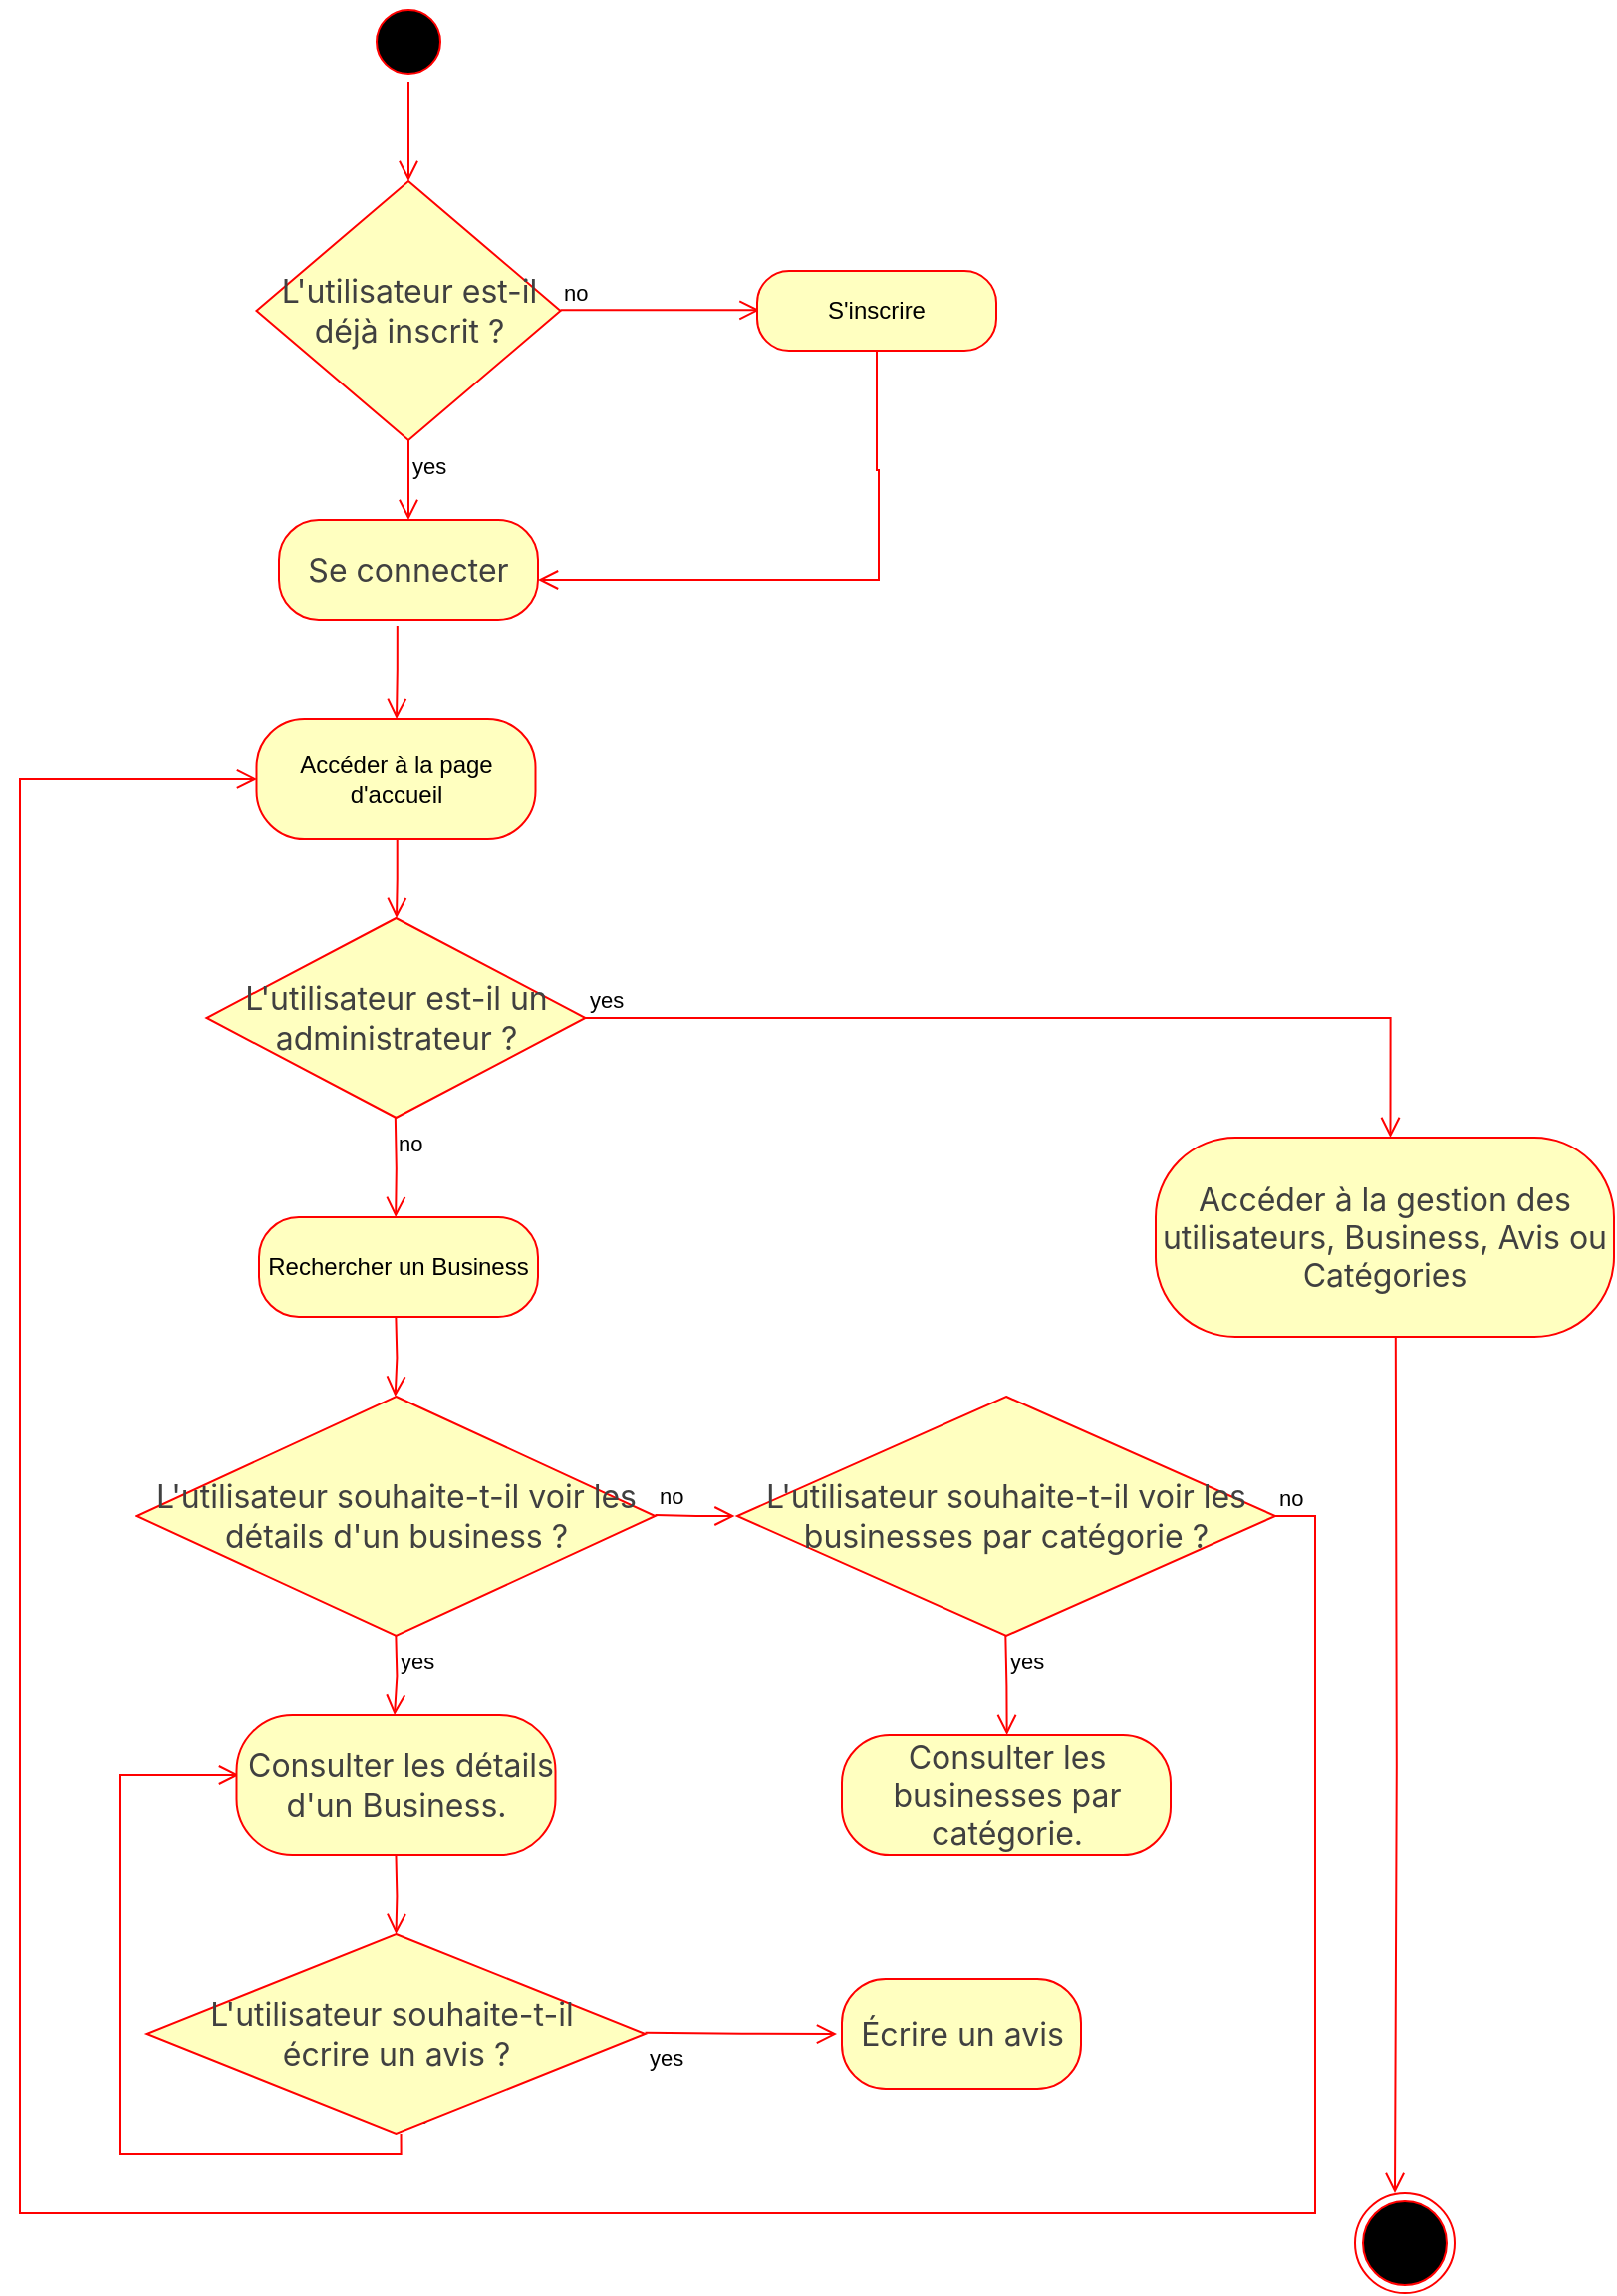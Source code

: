 <mxfile version="26.0.14">
  <diagram name="Page-1" id="eMXHJkmgkza-26GK9PLf">
    <mxGraphModel dx="3205" dy="1413" grid="1" gridSize="10" guides="1" tooltips="1" connect="1" arrows="1" fold="1" page="1" pageScale="1" pageWidth="827" pageHeight="1169" math="0" shadow="0">
      <root>
        <mxCell id="0" />
        <mxCell id="1" parent="0" />
        <mxCell id="VynpJV-AGfuolloux9Fp-5" value="" style="ellipse;html=1;shape=startState;fillColor=#000000;strokeColor=#ff0000;" vertex="1" parent="1">
          <mxGeometry x="195" width="40" height="40" as="geometry" />
        </mxCell>
        <mxCell id="VynpJV-AGfuolloux9Fp-6" value="" style="edgeStyle=orthogonalEdgeStyle;html=1;verticalAlign=bottom;endArrow=open;endSize=8;strokeColor=#ff0000;rounded=0;" edge="1" source="VynpJV-AGfuolloux9Fp-5" parent="1">
          <mxGeometry relative="1" as="geometry">
            <mxPoint x="215" y="90" as="targetPoint" />
          </mxGeometry>
        </mxCell>
        <mxCell id="VynpJV-AGfuolloux9Fp-7" value="" style="ellipse;html=1;shape=endState;fillColor=#000000;strokeColor=#ff0000;" vertex="1" parent="1">
          <mxGeometry x="690" y="1100" width="50" height="50" as="geometry" />
        </mxCell>
        <mxCell id="VynpJV-AGfuolloux9Fp-8" value="&lt;span style=&quot;color: rgb(64, 64, 64); font-family: Inter, system-ui, -apple-system, BlinkMacSystemFont, &amp;quot;Segoe UI&amp;quot;, Roboto, &amp;quot;Noto Sans&amp;quot;, Ubuntu, Cantarell, &amp;quot;Helvetica Neue&amp;quot;, Oxygen, &amp;quot;Open Sans&amp;quot;, sans-serif; font-size: 16.002px; text-align: left;&quot;&gt;Se connecter&lt;/span&gt;" style="rounded=1;whiteSpace=wrap;html=1;arcSize=40;fontColor=#000000;fillColor=#ffffc0;strokeColor=#ff0000;" vertex="1" parent="1">
          <mxGeometry x="150" y="260" width="130" height="50" as="geometry" />
        </mxCell>
        <mxCell id="VynpJV-AGfuolloux9Fp-14" value="&lt;span style=&quot;color: rgb(64, 64, 64); font-family: Inter, system-ui, -apple-system, BlinkMacSystemFont, &amp;quot;Segoe UI&amp;quot;, Roboto, &amp;quot;Noto Sans&amp;quot;, Ubuntu, Cantarell, &amp;quot;Helvetica Neue&amp;quot;, Oxygen, &amp;quot;Open Sans&amp;quot;, sans-serif; font-size: 16.002px; text-align: left;&quot;&gt;L&#39;utilisateur est-il déjà inscrit ?&lt;/span&gt;" style="rhombus;whiteSpace=wrap;html=1;fontColor=#000000;fillColor=#ffffc0;strokeColor=#ff0000;" vertex="1" parent="1">
          <mxGeometry x="138.75" y="90" width="152.5" height="130" as="geometry" />
        </mxCell>
        <mxCell id="VynpJV-AGfuolloux9Fp-15" value="no" style="edgeStyle=orthogonalEdgeStyle;html=1;align=left;verticalAlign=bottom;endArrow=open;endSize=8;strokeColor=#ff0000;rounded=0;" edge="1" parent="1">
          <mxGeometry x="-1" relative="1" as="geometry">
            <mxPoint x="391.25" y="154.68" as="targetPoint" />
            <mxPoint x="291.25" y="154.68" as="sourcePoint" />
          </mxGeometry>
        </mxCell>
        <mxCell id="VynpJV-AGfuolloux9Fp-16" value="yes" style="edgeStyle=orthogonalEdgeStyle;html=1;align=left;verticalAlign=top;endArrow=open;endSize=8;strokeColor=#ff0000;rounded=0;exitX=0.5;exitY=1;exitDx=0;exitDy=0;" edge="1" source="VynpJV-AGfuolloux9Fp-14" parent="1">
          <mxGeometry x="-1" relative="1" as="geometry">
            <mxPoint x="215" y="260" as="targetPoint" />
            <mxPoint x="214.5" y="250" as="sourcePoint" />
          </mxGeometry>
        </mxCell>
        <mxCell id="VynpJV-AGfuolloux9Fp-17" value="S&#39;inscrire" style="rounded=1;whiteSpace=wrap;html=1;arcSize=40;fontColor=#000000;fillColor=#ffffc0;strokeColor=#ff0000;" vertex="1" parent="1">
          <mxGeometry x="390" y="135" width="120" height="40" as="geometry" />
        </mxCell>
        <mxCell id="VynpJV-AGfuolloux9Fp-18" value="" style="edgeStyle=orthogonalEdgeStyle;html=1;verticalAlign=bottom;endArrow=open;endSize=8;strokeColor=#ff0000;rounded=0;entryX=1;entryY=0.5;entryDx=0;entryDy=0;" edge="1" parent="1">
          <mxGeometry relative="1" as="geometry">
            <mxPoint x="280" y="290" as="targetPoint" />
            <mxPoint x="450" y="175" as="sourcePoint" />
            <Array as="points">
              <mxPoint x="450" y="235" />
              <mxPoint x="451" y="235" />
              <mxPoint x="451" y="290" />
            </Array>
          </mxGeometry>
        </mxCell>
        <mxCell id="VynpJV-AGfuolloux9Fp-20" value="Accéder à la page d&#39;accueil" style="rounded=1;whiteSpace=wrap;html=1;arcSize=40;fontColor=#000000;fillColor=#ffffc0;strokeColor=#ff0000;" vertex="1" parent="1">
          <mxGeometry x="138.75" y="360" width="140" height="60" as="geometry" />
        </mxCell>
        <mxCell id="VynpJV-AGfuolloux9Fp-21" value="" style="edgeStyle=orthogonalEdgeStyle;html=1;verticalAlign=bottom;endArrow=open;endSize=8;strokeColor=#ff0000;rounded=0;" edge="1" parent="1">
          <mxGeometry relative="1" as="geometry">
            <mxPoint x="209" y="460" as="targetPoint" />
            <mxPoint x="208.11" y="420" as="sourcePoint" />
            <Array as="points">
              <mxPoint x="209.36" y="440" />
              <mxPoint x="209.36" y="510" />
            </Array>
          </mxGeometry>
        </mxCell>
        <mxCell id="VynpJV-AGfuolloux9Fp-22" value="" style="edgeStyle=orthogonalEdgeStyle;html=1;verticalAlign=bottom;endArrow=open;endSize=8;strokeColor=#ff0000;rounded=0;exitX=0.457;exitY=1.061;exitDx=0;exitDy=0;exitPerimeter=0;" edge="1" parent="1" source="VynpJV-AGfuolloux9Fp-8">
          <mxGeometry relative="1" as="geometry">
            <mxPoint x="209" y="360" as="targetPoint" />
            <mxPoint x="209.44" y="340" as="sourcePoint" />
          </mxGeometry>
        </mxCell>
        <mxCell id="VynpJV-AGfuolloux9Fp-25" value="&lt;span style=&quot;color: rgb(64, 64, 64); font-family: Inter, system-ui, -apple-system, BlinkMacSystemFont, &amp;quot;Segoe UI&amp;quot;, Roboto, &amp;quot;Noto Sans&amp;quot;, Ubuntu, Cantarell, &amp;quot;Helvetica Neue&amp;quot;, Oxygen, &amp;quot;Open Sans&amp;quot;, sans-serif; font-size: 16.002px; text-align: left;&quot;&gt;L&#39;utilisateur est-il un administrateur ?&lt;/span&gt;" style="rhombus;whiteSpace=wrap;html=1;fontColor=#000000;fillColor=#ffffc0;strokeColor=#ff0000;" vertex="1" parent="1">
          <mxGeometry x="113.75" y="460" width="190" height="100" as="geometry" />
        </mxCell>
        <mxCell id="VynpJV-AGfuolloux9Fp-26" value="yes" style="edgeStyle=orthogonalEdgeStyle;html=1;align=left;verticalAlign=bottom;endArrow=open;endSize=8;strokeColor=#ff0000;rounded=0;" edge="1" parent="1">
          <mxGeometry x="-1" relative="1" as="geometry">
            <mxPoint x="707.75" y="570" as="targetPoint" />
            <mxPoint x="303.75" y="510" as="sourcePoint" />
            <Array as="points">
              <mxPoint x="707.77" y="510" />
            </Array>
          </mxGeometry>
        </mxCell>
        <mxCell id="VynpJV-AGfuolloux9Fp-27" value="no" style="edgeStyle=orthogonalEdgeStyle;html=1;align=left;verticalAlign=top;endArrow=open;endSize=8;strokeColor=#ff0000;rounded=0;" edge="1" parent="1">
          <mxGeometry x="-1" relative="1" as="geometry">
            <mxPoint x="208.57" y="610" as="targetPoint" />
            <mxPoint x="208.42" y="560" as="sourcePoint" />
          </mxGeometry>
        </mxCell>
        <mxCell id="VynpJV-AGfuolloux9Fp-28" value="Rechercher un Business" style="rounded=1;whiteSpace=wrap;html=1;arcSize=40;fontColor=#000000;fillColor=#ffffc0;strokeColor=#ff0000;" vertex="1" parent="1">
          <mxGeometry x="140" y="610" width="140" height="50" as="geometry" />
        </mxCell>
        <mxCell id="VynpJV-AGfuolloux9Fp-30" value="&lt;span style=&quot;color: rgb(64, 64, 64); font-family: Inter, system-ui, -apple-system, BlinkMacSystemFont, &amp;quot;Segoe UI&amp;quot;, Roboto, &amp;quot;Noto Sans&amp;quot;, Ubuntu, Cantarell, &amp;quot;Helvetica Neue&amp;quot;, Oxygen, &amp;quot;Open Sans&amp;quot;, sans-serif; font-size: 16.002px; text-align: left;&quot;&gt;Accéder à la gestion des utilisateurs, Business, Avis ou Catégories&lt;/span&gt;" style="rounded=1;whiteSpace=wrap;html=1;arcSize=40;fontColor=#000000;fillColor=#ffffc0;strokeColor=#ff0000;" vertex="1" parent="1">
          <mxGeometry x="590" y="570" width="230" height="100" as="geometry" />
        </mxCell>
        <mxCell id="VynpJV-AGfuolloux9Fp-32" value="&lt;span style=&quot;color: rgb(64, 64, 64); font-family: Inter, system-ui, -apple-system, BlinkMacSystemFont, &amp;quot;Segoe UI&amp;quot;, Roboto, &amp;quot;Noto Sans&amp;quot;, Ubuntu, Cantarell, &amp;quot;Helvetica Neue&amp;quot;, Oxygen, &amp;quot;Open Sans&amp;quot;, sans-serif; font-size: 16.002px; text-align: left;&quot;&gt;L&#39;utilisateur souhaite-t-il voir les détails d&#39;un business ?&lt;/span&gt;" style="rhombus;whiteSpace=wrap;html=1;fontColor=#000000;fillColor=#ffffc0;strokeColor=#ff0000;" vertex="1" parent="1">
          <mxGeometry x="78.75" y="700" width="260" height="120" as="geometry" />
        </mxCell>
        <mxCell id="VynpJV-AGfuolloux9Fp-33" value="no" style="edgeStyle=orthogonalEdgeStyle;html=1;align=left;verticalAlign=bottom;endArrow=open;endSize=8;strokeColor=#ff0000;rounded=0;exitX=0.5;exitY=1;exitDx=0;exitDy=0;" edge="1" parent="1">
          <mxGeometry x="-1" relative="1" as="geometry">
            <mxPoint x="130" y="890" as="targetPoint" />
            <mxPoint x="211.25" y="1070" as="sourcePoint" />
            <Array as="points">
              <mxPoint x="211" y="1080" />
              <mxPoint x="70" y="1080" />
              <mxPoint x="70" y="890" />
            </Array>
          </mxGeometry>
        </mxCell>
        <mxCell id="VynpJV-AGfuolloux9Fp-34" value="yes" style="edgeStyle=orthogonalEdgeStyle;html=1;align=left;verticalAlign=top;endArrow=open;endSize=8;strokeColor=#ff0000;rounded=0;" edge="1" parent="1">
          <mxGeometry x="-1" relative="1" as="geometry">
            <mxPoint x="208" y="860" as="targetPoint" />
            <mxPoint x="208.67" y="820" as="sourcePoint" />
          </mxGeometry>
        </mxCell>
        <mxCell id="VynpJV-AGfuolloux9Fp-37" value="" style="edgeStyle=orthogonalEdgeStyle;html=1;verticalAlign=bottom;endArrow=open;endSize=8;strokeColor=#ff0000;rounded=0;entryX=0.5;entryY=0;entryDx=0;entryDy=0;" edge="1" parent="1" target="VynpJV-AGfuolloux9Fp-46">
          <mxGeometry relative="1" as="geometry">
            <mxPoint x="208.25" y="965.24" as="targetPoint" />
            <mxPoint x="208.72" y="930" as="sourcePoint" />
          </mxGeometry>
        </mxCell>
        <mxCell id="VynpJV-AGfuolloux9Fp-38" value="" style="edgeStyle=orthogonalEdgeStyle;html=1;verticalAlign=bottom;endArrow=open;endSize=8;strokeColor=#ff0000;rounded=0;" edge="1" parent="1">
          <mxGeometry relative="1" as="geometry">
            <mxPoint x="208.34" y="700" as="targetPoint" />
            <mxPoint x="208.67" y="660" as="sourcePoint" />
          </mxGeometry>
        </mxCell>
        <mxCell id="VynpJV-AGfuolloux9Fp-39" value="&lt;span style=&quot;color: rgb(64, 64, 64); font-family: Inter, system-ui, -apple-system, BlinkMacSystemFont, &amp;quot;Segoe UI&amp;quot;, Roboto, &amp;quot;Noto Sans&amp;quot;, Ubuntu, Cantarell, &amp;quot;Helvetica Neue&amp;quot;, Oxygen, &amp;quot;Open Sans&amp;quot;, sans-serif; font-size: 16.002px; text-align: left;&quot;&gt;&amp;nbsp;Consulter les détails d&#39;un Business.&lt;/span&gt;" style="rounded=1;whiteSpace=wrap;html=1;arcSize=40;fontColor=#000000;fillColor=#ffffc0;strokeColor=#ff0000;" vertex="1" parent="1">
          <mxGeometry x="128.75" y="860" width="160" height="70" as="geometry" />
        </mxCell>
        <mxCell id="VynpJV-AGfuolloux9Fp-40" value="" style="edgeStyle=orthogonalEdgeStyle;html=1;verticalAlign=bottom;endArrow=open;endSize=8;strokeColor=#ff0000;rounded=0;" edge="1" parent="1">
          <mxGeometry relative="1" as="geometry">
            <mxPoint x="710" y="1100" as="targetPoint" />
            <mxPoint x="710.397" y="670" as="sourcePoint" />
          </mxGeometry>
        </mxCell>
        <mxCell id="VynpJV-AGfuolloux9Fp-43" value="&lt;span style=&quot;color: rgb(64, 64, 64); font-family: Inter, system-ui, -apple-system, BlinkMacSystemFont, &amp;quot;Segoe UI&amp;quot;, Roboto, &amp;quot;Noto Sans&amp;quot;, Ubuntu, Cantarell, &amp;quot;Helvetica Neue&amp;quot;, Oxygen, &amp;quot;Open Sans&amp;quot;, sans-serif; font-size: 16.002px; text-align: left;&quot;&gt;L&#39;utilisateur souhaite-t-il voir les businesses par catégorie ?&lt;/span&gt;" style="rhombus;whiteSpace=wrap;html=1;fontColor=#000000;fillColor=#ffffc0;strokeColor=#ff0000;" vertex="1" parent="1">
          <mxGeometry x="380" y="700" width="270" height="120" as="geometry" />
        </mxCell>
        <mxCell id="VynpJV-AGfuolloux9Fp-44" value="no" style="edgeStyle=orthogonalEdgeStyle;html=1;align=left;verticalAlign=bottom;endArrow=open;endSize=8;strokeColor=#ff0000;rounded=0;" edge="1" parent="1">
          <mxGeometry x="-1" relative="1" as="geometry">
            <mxPoint x="378.75" y="760.01" as="targetPoint" />
            <mxPoint x="338.75" y="759.48" as="sourcePoint" />
          </mxGeometry>
        </mxCell>
        <mxCell id="VynpJV-AGfuolloux9Fp-45" value="yes" style="edgeStyle=orthogonalEdgeStyle;html=1;align=left;verticalAlign=top;endArrow=open;endSize=8;strokeColor=#ff0000;rounded=0;entryX=0.5;entryY=0;entryDx=0;entryDy=0;" edge="1" parent="1">
          <mxGeometry x="-1" relative="1" as="geometry">
            <mxPoint x="515.33" y="870" as="targetPoint" />
            <mxPoint x="514.66" y="820.0" as="sourcePoint" />
          </mxGeometry>
        </mxCell>
        <mxCell id="VynpJV-AGfuolloux9Fp-46" value="&lt;span style=&quot;color: rgb(64, 64, 64); font-family: Inter, system-ui, -apple-system, BlinkMacSystemFont, &amp;quot;Segoe UI&amp;quot;, Roboto, &amp;quot;Noto Sans&amp;quot;, Ubuntu, Cantarell, &amp;quot;Helvetica Neue&amp;quot;, Oxygen, &amp;quot;Open Sans&amp;quot;, sans-serif; font-size: 16.002px; text-align: left;&quot;&gt;L&#39;utilisateur souhaite-t-il&amp;nbsp;&lt;/span&gt;&lt;div&gt;&lt;span style=&quot;color: rgb(64, 64, 64); font-family: Inter, system-ui, -apple-system, BlinkMacSystemFont, &amp;quot;Segoe UI&amp;quot;, Roboto, &amp;quot;Noto Sans&amp;quot;, Ubuntu, Cantarell, &amp;quot;Helvetica Neue&amp;quot;, Oxygen, &amp;quot;Open Sans&amp;quot;, sans-serif; font-size: 16.002px; text-align: left;&quot;&gt;écrire un avis ?&lt;/span&gt;&lt;/div&gt;" style="rhombus;whiteSpace=wrap;html=1;fontColor=#000000;fillColor=#ffffc0;strokeColor=#ff0000;" vertex="1" parent="1">
          <mxGeometry x="83.75" y="970" width="250" height="100" as="geometry" />
        </mxCell>
        <mxCell id="VynpJV-AGfuolloux9Fp-47" value="no" style="edgeStyle=orthogonalEdgeStyle;html=1;align=left;verticalAlign=bottom;endArrow=open;endSize=8;strokeColor=#ff0000;rounded=0;" edge="1" parent="1">
          <mxGeometry x="-1" relative="1" as="geometry">
            <mxPoint x="139" y="389.98" as="targetPoint" />
            <mxPoint x="650" y="760" as="sourcePoint" />
            <Array as="points">
              <mxPoint x="650" y="760" />
              <mxPoint x="670" y="760" />
              <mxPoint x="670" y="1110" />
              <mxPoint x="20" y="1110" />
              <mxPoint x="20" y="390" />
            </Array>
          </mxGeometry>
        </mxCell>
        <mxCell id="VynpJV-AGfuolloux9Fp-48" value="yes" style="edgeStyle=orthogonalEdgeStyle;html=1;align=left;verticalAlign=top;endArrow=open;endSize=8;strokeColor=#ff0000;rounded=0;" edge="1" parent="1">
          <mxGeometry x="-1" relative="1" as="geometry">
            <mxPoint x="430" y="1020.05" as="targetPoint" />
            <mxPoint x="333.75" y="1019.43" as="sourcePoint" />
          </mxGeometry>
        </mxCell>
        <mxCell id="VynpJV-AGfuolloux9Fp-51" value="&lt;span style=&quot;color: rgb(64, 64, 64); font-family: Inter, system-ui, -apple-system, BlinkMacSystemFont, &amp;quot;Segoe UI&amp;quot;, Roboto, &amp;quot;Noto Sans&amp;quot;, Ubuntu, Cantarell, &amp;quot;Helvetica Neue&amp;quot;, Oxygen, &amp;quot;Open Sans&amp;quot;, sans-serif; font-size: 16.002px; text-align: left;&quot;&gt;Consulter les businesses par catégorie.&lt;/span&gt;" style="rounded=1;whiteSpace=wrap;html=1;arcSize=40;fontColor=#000000;fillColor=#ffffc0;strokeColor=#ff0000;" vertex="1" parent="1">
          <mxGeometry x="432.5" y="870" width="165" height="60" as="geometry" />
        </mxCell>
        <mxCell id="VynpJV-AGfuolloux9Fp-53" value="&lt;span style=&quot;color: rgb(64, 64, 64); font-family: Inter, system-ui, -apple-system, BlinkMacSystemFont, &amp;quot;Segoe UI&amp;quot;, Roboto, &amp;quot;Noto Sans&amp;quot;, Ubuntu, Cantarell, &amp;quot;Helvetica Neue&amp;quot;, Oxygen, &amp;quot;Open Sans&amp;quot;, sans-serif; font-size: 16.002px; text-align: left;&quot;&gt;Écrire un avis&lt;/span&gt;" style="rounded=1;whiteSpace=wrap;html=1;arcSize=40;fontColor=#000000;fillColor=#ffffc0;strokeColor=#ff0000;" vertex="1" parent="1">
          <mxGeometry x="432.5" y="992.5" width="120" height="55" as="geometry" />
        </mxCell>
      </root>
    </mxGraphModel>
  </diagram>
</mxfile>

